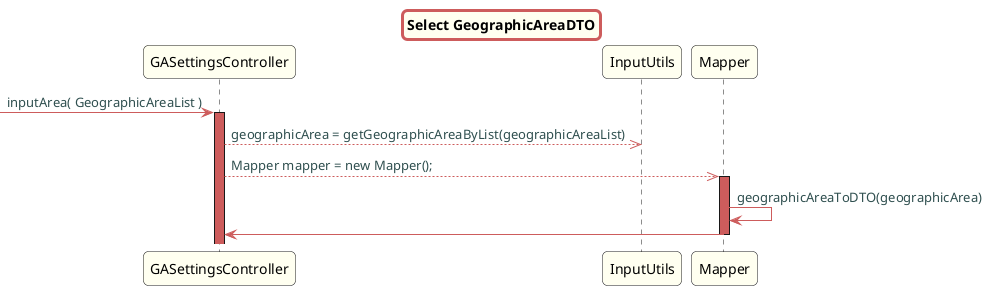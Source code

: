 @startuml

title Select GeographicAreaDTO

skinparam titleBorderRoundCorner 10
skinparam titleBorderThickness 3
skinparam titleBorderColor indianred
skinparam titleBackgroundColor ivory
skinparam FontName quicksand

skinparam actor {
 	BorderColor indianred
 	}

 skinparam sequence {
 	LifeLineBackgroundColor indianred
 	ParticipantBackgroundColor ivory
 }

 skinparam roundcorner 10

 skinparam component {
   arrowThickness 1
   ArrowFontName Verdana
   ArrowColor indianred
   ArrowFontColor darkslategrey
 }

-> GASettingsController: inputArea( GeographicAreaList )
activate GASettingsController
GASettingsController -->> InputUtils: geographicArea = getGeographicAreaByList(geographicAreaList)
GASettingsController -->> Mapper: Mapper mapper = new Mapper();
activate Mapper
Mapper -> Mapper: geographicAreaToDTO(geographicArea)
Mapper -> GASettingsController
deactivate Mapper

@enduml